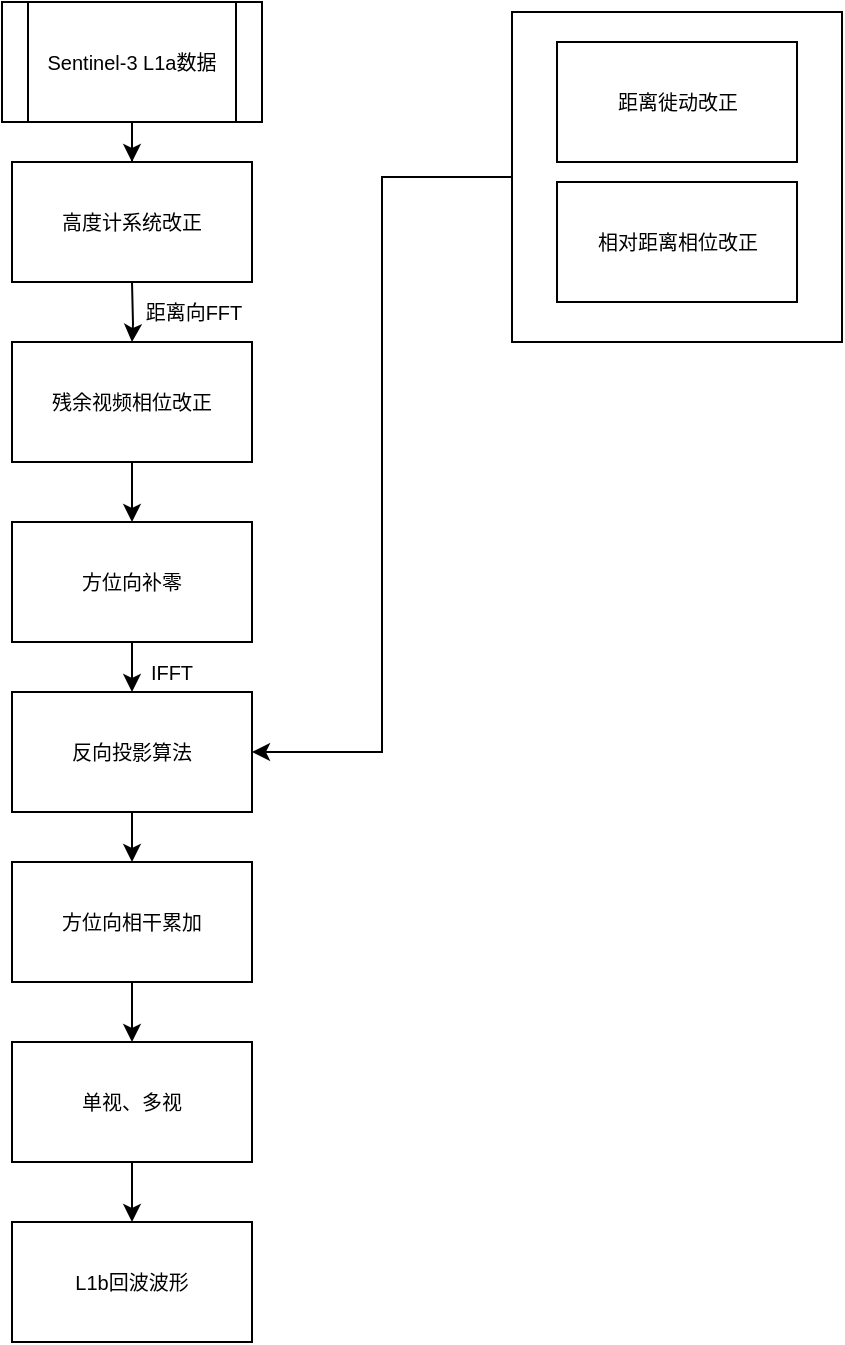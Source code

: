<mxfile version="16.4.3" type="github">
  <diagram id="NLW0Iw_wc-p3dqID5BEB" name="Page-1">
    <mxGraphModel dx="942" dy="642" grid="1" gridSize="10" guides="1" tooltips="1" connect="1" arrows="1" fold="1" page="1" pageScale="1" pageWidth="827" pageHeight="1169" math="0" shadow="0">
      <root>
        <mxCell id="0" />
        <mxCell id="1" parent="0" />
        <mxCell id="gwYRnu_WxCBPZ3mRb2Zn-27" style="edgeStyle=orthogonalEdgeStyle;rounded=0;orthogonalLoop=1;jettySize=auto;html=1;exitX=0;exitY=0.5;exitDx=0;exitDy=0;entryX=1;entryY=0.5;entryDx=0;entryDy=0;fontSize=10;" parent="1" source="gwYRnu_WxCBPZ3mRb2Zn-16" target="gwYRnu_WxCBPZ3mRb2Zn-12" edge="1">
          <mxGeometry relative="1" as="geometry" />
        </mxCell>
        <mxCell id="gwYRnu_WxCBPZ3mRb2Zn-16" value="" style="whiteSpace=wrap;html=1;aspect=fixed;fontSize=10;" parent="1" vertex="1">
          <mxGeometry x="540" y="65" width="165" height="165" as="geometry" />
        </mxCell>
        <mxCell id="gwYRnu_WxCBPZ3mRb2Zn-3" value="" style="edgeStyle=orthogonalEdgeStyle;rounded=0;orthogonalLoop=1;jettySize=auto;html=1;fontSize=10;" parent="1" source="gwYRnu_WxCBPZ3mRb2Zn-1" target="gwYRnu_WxCBPZ3mRb2Zn-2" edge="1">
          <mxGeometry relative="1" as="geometry" />
        </mxCell>
        <mxCell id="gwYRnu_WxCBPZ3mRb2Zn-1" value="Sentinel-3 L1a数据" style="shape=process;whiteSpace=wrap;html=1;backgroundOutline=1;fontFamily=Helvetica;fontSize=10;fontColor=rgb(0, 0, 0);align=center;strokeColor=rgb(0, 0, 0);fillColor=rgb(255, 255, 255);" parent="1" vertex="1">
          <mxGeometry x="285" y="60" width="130" height="60" as="geometry" />
        </mxCell>
        <mxCell id="gwYRnu_WxCBPZ3mRb2Zn-2" value="高度计系统改正" style="rounded=0;whiteSpace=wrap;html=1;fontSize=10;" parent="1" vertex="1">
          <mxGeometry x="290" y="140" width="120" height="60" as="geometry" />
        </mxCell>
        <mxCell id="gwYRnu_WxCBPZ3mRb2Zn-7" value="" style="edgeStyle=orthogonalEdgeStyle;rounded=0;orthogonalLoop=1;jettySize=auto;html=1;fontSize=10;" parent="1" target="gwYRnu_WxCBPZ3mRb2Zn-6" edge="1">
          <mxGeometry relative="1" as="geometry">
            <mxPoint x="350" y="200" as="sourcePoint" />
          </mxGeometry>
        </mxCell>
        <mxCell id="gwYRnu_WxCBPZ3mRb2Zn-9" value="" style="edgeStyle=orthogonalEdgeStyle;rounded=0;orthogonalLoop=1;jettySize=auto;html=1;fontSize=10;" parent="1" source="gwYRnu_WxCBPZ3mRb2Zn-6" target="gwYRnu_WxCBPZ3mRb2Zn-8" edge="1">
          <mxGeometry relative="1" as="geometry" />
        </mxCell>
        <mxCell id="gwYRnu_WxCBPZ3mRb2Zn-6" value="残余视频相位改正" style="rounded=0;whiteSpace=wrap;html=1;fontSize=10;" parent="1" vertex="1">
          <mxGeometry x="290" y="230" width="120" height="60" as="geometry" />
        </mxCell>
        <mxCell id="gwYRnu_WxCBPZ3mRb2Zn-26" style="edgeStyle=orthogonalEdgeStyle;rounded=0;orthogonalLoop=1;jettySize=auto;html=1;exitX=0.5;exitY=1;exitDx=0;exitDy=0;entryX=0.5;entryY=0;entryDx=0;entryDy=0;fontSize=10;" parent="1" source="gwYRnu_WxCBPZ3mRb2Zn-8" target="gwYRnu_WxCBPZ3mRb2Zn-12" edge="1">
          <mxGeometry relative="1" as="geometry" />
        </mxCell>
        <mxCell id="gwYRnu_WxCBPZ3mRb2Zn-8" value="方位向补零" style="rounded=0;whiteSpace=wrap;html=1;fontSize=10;" parent="1" vertex="1">
          <mxGeometry x="290" y="320" width="120" height="60" as="geometry" />
        </mxCell>
        <mxCell id="gwYRnu_WxCBPZ3mRb2Zn-19" value="" style="edgeStyle=orthogonalEdgeStyle;rounded=0;orthogonalLoop=1;jettySize=auto;html=1;fontSize=10;" parent="1" source="gwYRnu_WxCBPZ3mRb2Zn-12" target="gwYRnu_WxCBPZ3mRb2Zn-18" edge="1">
          <mxGeometry relative="1" as="geometry" />
        </mxCell>
        <mxCell id="gwYRnu_WxCBPZ3mRb2Zn-12" value="反向投影算法" style="rounded=0;whiteSpace=wrap;html=1;fontSize=10;" parent="1" vertex="1">
          <mxGeometry x="290" y="405" width="120" height="60" as="geometry" />
        </mxCell>
        <mxCell id="gwYRnu_WxCBPZ3mRb2Zn-14" value="IFFT" style="text;html=1;strokeColor=none;fillColor=none;align=center;verticalAlign=middle;whiteSpace=wrap;rounded=0;fontSize=10;" parent="1" vertex="1">
          <mxGeometry x="340" y="380" width="60" height="30" as="geometry" />
        </mxCell>
        <mxCell id="gwYRnu_WxCBPZ3mRb2Zn-21" value="" style="edgeStyle=orthogonalEdgeStyle;rounded=0;orthogonalLoop=1;jettySize=auto;html=1;fontSize=10;" parent="1" source="gwYRnu_WxCBPZ3mRb2Zn-18" target="gwYRnu_WxCBPZ3mRb2Zn-20" edge="1">
          <mxGeometry relative="1" as="geometry" />
        </mxCell>
        <mxCell id="gwYRnu_WxCBPZ3mRb2Zn-18" value="方位向相干累加" style="rounded=0;whiteSpace=wrap;html=1;fontSize=10;" parent="1" vertex="1">
          <mxGeometry x="290" y="490" width="120" height="60" as="geometry" />
        </mxCell>
        <mxCell id="gwYRnu_WxCBPZ3mRb2Zn-23" value="" style="edgeStyle=orthogonalEdgeStyle;rounded=0;orthogonalLoop=1;jettySize=auto;html=1;fontSize=10;" parent="1" source="gwYRnu_WxCBPZ3mRb2Zn-20" target="gwYRnu_WxCBPZ3mRb2Zn-22" edge="1">
          <mxGeometry relative="1" as="geometry" />
        </mxCell>
        <mxCell id="gwYRnu_WxCBPZ3mRb2Zn-20" value="单视、多视" style="rounded=0;whiteSpace=wrap;html=1;fontSize=10;" parent="1" vertex="1">
          <mxGeometry x="290" y="580" width="120" height="60" as="geometry" />
        </mxCell>
        <mxCell id="gwYRnu_WxCBPZ3mRb2Zn-22" value="L1b回波波形" style="rounded=0;whiteSpace=wrap;html=1;fontSize=10;" parent="1" vertex="1">
          <mxGeometry x="290" y="670" width="120" height="60" as="geometry" />
        </mxCell>
        <mxCell id="gwYRnu_WxCBPZ3mRb2Zn-24" value="距离徙动改正" style="rounded=0;whiteSpace=wrap;html=1;fontSize=10;" parent="1" vertex="1">
          <mxGeometry x="562.5" y="80" width="120" height="60" as="geometry" />
        </mxCell>
        <mxCell id="gwYRnu_WxCBPZ3mRb2Zn-25" value="相对距离相位改正" style="rounded=0;whiteSpace=wrap;html=1;fontSize=10;" parent="1" vertex="1">
          <mxGeometry x="562.5" y="150" width="120" height="60" as="geometry" />
        </mxCell>
        <mxCell id="gwYRnu_WxCBPZ3mRb2Zn-28" value="距离向FFT" style="text;html=1;strokeColor=none;fillColor=none;align=center;verticalAlign=middle;whiteSpace=wrap;rounded=0;fontSize=10;" parent="1" vertex="1">
          <mxGeometry x="341" y="200" width="80" height="30" as="geometry" />
        </mxCell>
      </root>
    </mxGraphModel>
  </diagram>
</mxfile>
